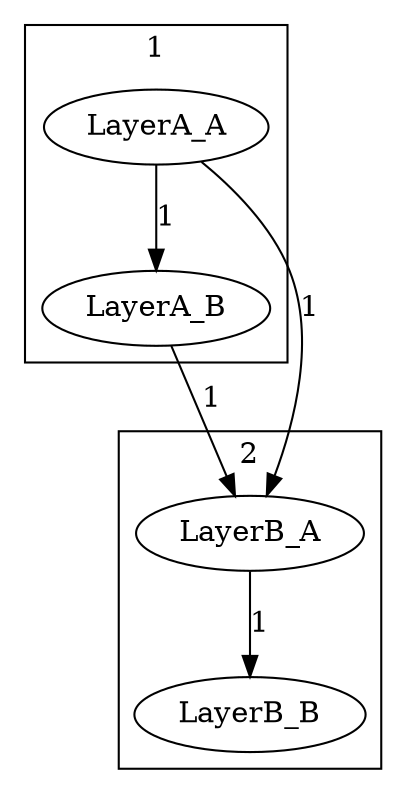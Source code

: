digraph {
  subgraph cluster_1 {
    label = 1
    "LayerA_A" [group="groupA"]
    "LayerA_B" [group="groupA"]
  }
  subgraph cluster_2 {
    label = 2
    "LayerB_A" [group="groupB"]
    "LayerB_B" [group="groupB"]
  }
  "LayerA_A" -> "LayerA_B" [label=1]
  "LayerA_A" -> "LayerB_A" [label=1]
  "LayerB_A" -> "LayerB_B" [label=1]
  "LayerA_B" -> "LayerB_A" [label=1]
}
